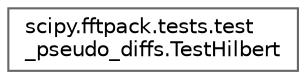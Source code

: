 digraph "Graphical Class Hierarchy"
{
 // LATEX_PDF_SIZE
  bgcolor="transparent";
  edge [fontname=Helvetica,fontsize=10,labelfontname=Helvetica,labelfontsize=10];
  node [fontname=Helvetica,fontsize=10,shape=box,height=0.2,width=0.4];
  rankdir="LR";
  Node0 [id="Node000000",label="scipy.fftpack.tests.test\l_pseudo_diffs.TestHilbert",height=0.2,width=0.4,color="grey40", fillcolor="white", style="filled",URL="$d2/d53/classscipy_1_1fftpack_1_1tests_1_1test__pseudo__diffs_1_1TestHilbert.html",tooltip=" "];
}
